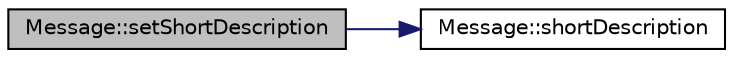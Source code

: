 digraph "Message::setShortDescription"
{
  edge [fontname="Helvetica",fontsize="10",labelfontname="Helvetica",labelfontsize="10"];
  node [fontname="Helvetica",fontsize="10",shape=record];
  rankdir="LR";
  Node1 [label="Message::setShortDescription",height=0.2,width=0.4,color="black", fillcolor="grey75", style="filled", fontcolor="black"];
  Node1 -> Node2 [color="midnightblue",fontsize="10",style="solid",fontname="Helvetica"];
  Node2 [label="Message::shortDescription",height=0.2,width=0.4,color="black", fillcolor="white", style="filled",URL="$class_message.html#a9bd82d96b57df5c4615b6cbbf318175a",tooltip="Returns the short description. "];
}
